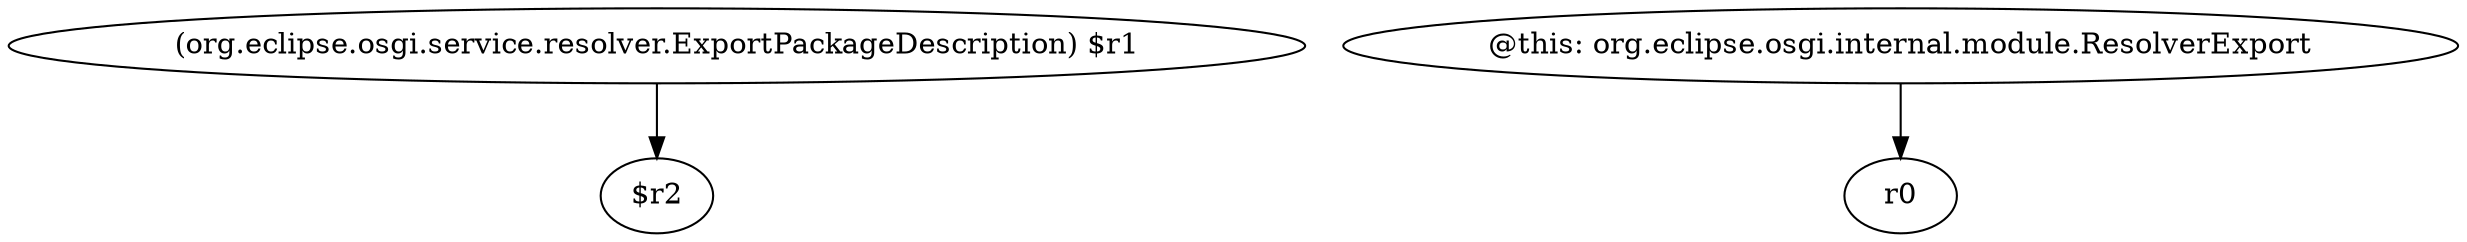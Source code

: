 digraph g {
0[label="(org.eclipse.osgi.service.resolver.ExportPackageDescription) $r1"]
1[label="$r2"]
0->1[label=""]
2[label="@this: org.eclipse.osgi.internal.module.ResolverExport"]
3[label="r0"]
2->3[label=""]
}